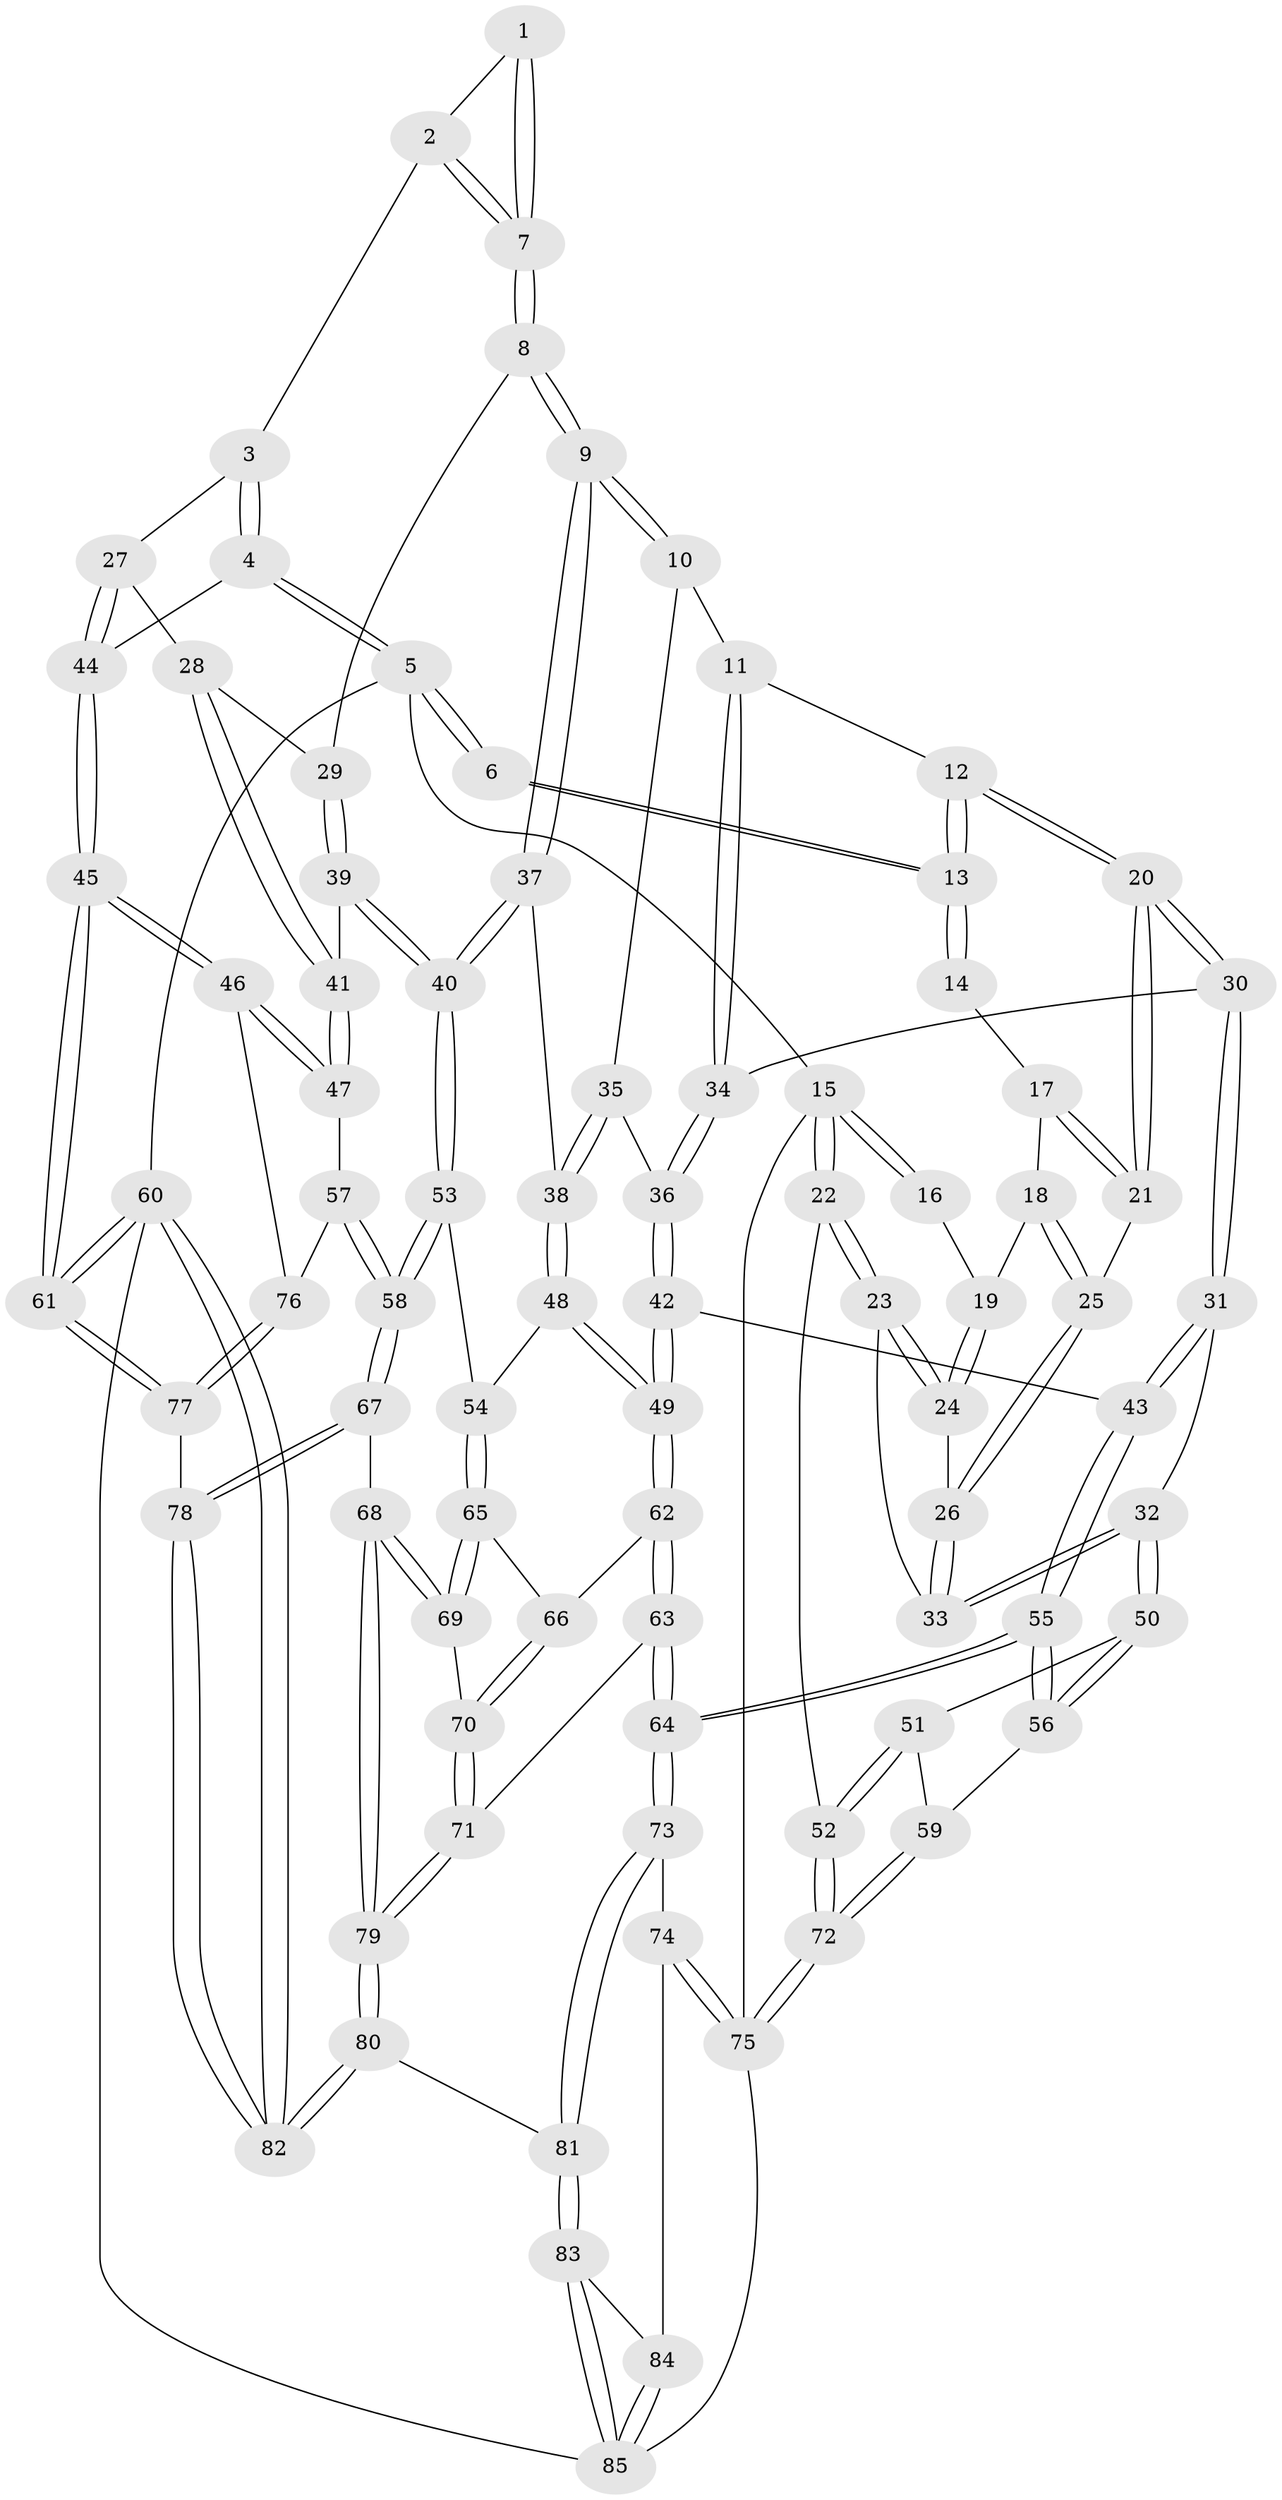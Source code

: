 // Generated by graph-tools (version 1.1) at 2025/17/03/09/25 04:17:18]
// undirected, 85 vertices, 209 edges
graph export_dot {
graph [start="1"]
  node [color=gray90,style=filled];
  1 [pos="+0.6899764449878623+0"];
  2 [pos="+0.8249050445711823+0.0977243391204713"];
  3 [pos="+0.8682428156732476+0.10527191803011213"];
  4 [pos="+1+0"];
  5 [pos="+1+0"];
  6 [pos="+0.6684865330807025+0"];
  7 [pos="+0.6989699691346658+0.22150053470942868"];
  8 [pos="+0.6966821075942241+0.226268887460554"];
  9 [pos="+0.6633089016271284+0.2430529303642847"];
  10 [pos="+0.5417222337166556+0.1701303035493805"];
  11 [pos="+0.520034666919946+0.14804825719556702"];
  12 [pos="+0.5016303561372141+0.12165483089793504"];
  13 [pos="+0.48046106934471045+0"];
  14 [pos="+0.376629668148971+0"];
  15 [pos="+0+0"];
  16 [pos="+0.18160573158377766+0"];
  17 [pos="+0.3044988443141129+0.01963234620575168"];
  18 [pos="+0.1701414727463816+0.1126170190242061"];
  19 [pos="+0.12966097703449025+0.06620692332032561"];
  20 [pos="+0.30977180541135396+0.21362226693586311"];
  21 [pos="+0.2836554481293011+0.15130218454782318"];
  22 [pos="+0+0.1544921210349182"];
  23 [pos="+0+0.1593943532132131"];
  24 [pos="+0.03426140365062766+0.12447158395678797"];
  25 [pos="+0.1706250260036708+0.113525601398256"];
  26 [pos="+0.1459499848673044+0.22071994562819325"];
  27 [pos="+0.9583608997479397+0.2629285510595043"];
  28 [pos="+0.942730924518088+0.2688047761780236"];
  29 [pos="+0.821978629096612+0.2684754402679578"];
  30 [pos="+0.2926063099050301+0.26208845610690024"];
  31 [pos="+0.19401687324011907+0.3195146548236721"];
  32 [pos="+0.17415918463384192+0.31963437610312045"];
  33 [pos="+0.16756729811516696+0.3119637348502033"];
  34 [pos="+0.390348255317715+0.3260674102106315"];
  35 [pos="+0.47975462462113616+0.3058356298235832"];
  36 [pos="+0.4166289435757876+0.35657372266429876"];
  37 [pos="+0.646348376913968+0.3371673607829446"];
  38 [pos="+0.6135055047405613+0.3569727102510352"];
  39 [pos="+0.7974706705878762+0.4072565439856985"];
  40 [pos="+0.7056026309404041+0.417875386386545"];
  41 [pos="+0.8529717150261329+0.4290727972076426"];
  42 [pos="+0.43932004705330213+0.4369950297570711"];
  43 [pos="+0.30155835993491104+0.47670556472197423"];
  44 [pos="+1+0.28163682418685315"];
  45 [pos="+1+0.5065267300659371"];
  46 [pos="+1+0.5093956852560312"];
  47 [pos="+0.8585314494943269+0.44086632195515374"];
  48 [pos="+0.5254583423527837+0.43153353284013285"];
  49 [pos="+0.47734971637195617+0.4614710065789045"];
  50 [pos="+0.1179894074824439+0.39229483075457244"];
  51 [pos="+0.08360287642332895+0.4015153557058828"];
  52 [pos="+0+0.4364901075552841"];
  53 [pos="+0.7047707659157372+0.4948423409709393"];
  54 [pos="+0.6670385821422053+0.5105890831761676"];
  55 [pos="+0.23102236377348306+0.6428972857821311"];
  56 [pos="+0.15096337297221515+0.5524643427706367"];
  57 [pos="+0.8211543919107002+0.5690592690422329"];
  58 [pos="+0.7843820751569565+0.5897167271165736"];
  59 [pos="+0.0375914643813242+0.545315992120513"];
  60 [pos="+1+1"];
  61 [pos="+1+1"];
  62 [pos="+0.4805970462507364+0.47692084114982886"];
  63 [pos="+0.38141449141756806+0.6398761362321475"];
  64 [pos="+0.23263989513785008+0.6518261434538489"];
  65 [pos="+0.5978497899948826+0.5594851177193776"];
  66 [pos="+0.4887565994743088+0.4866682611345374"];
  67 [pos="+0.747992779448055+0.7091214758556761"];
  68 [pos="+0.7257649306079926+0.7103939994397733"];
  69 [pos="+0.6079290625048418+0.64685984681372"];
  70 [pos="+0.5175610724117325+0.6738310408446234"];
  71 [pos="+0.48341373735668514+0.7014568306126181"];
  72 [pos="+0+0.5955009579670351"];
  73 [pos="+0.19081467875766542+0.7480144423913163"];
  74 [pos="+0.0946854352789394+0.7682305136186018"];
  75 [pos="+0+0.7116168732457342"];
  76 [pos="+0.938992541360506+0.5751558244665097"];
  77 [pos="+0.8854650708036464+0.8168455571162931"];
  78 [pos="+0.8253423962314156+0.7895223320056638"];
  79 [pos="+0.49147821216903065+0.9075126447474876"];
  80 [pos="+0.43578070694206866+1"];
  81 [pos="+0.42812053965191355+1"];
  82 [pos="+0.5211623743533608+1"];
  83 [pos="+0.20214145603849548+1"];
  84 [pos="+0.07668863335304428+0.8957382414925686"];
  85 [pos="+0+1"];
  1 -- 2;
  1 -- 7;
  1 -- 7;
  2 -- 3;
  2 -- 7;
  2 -- 7;
  3 -- 4;
  3 -- 4;
  3 -- 27;
  4 -- 5;
  4 -- 5;
  4 -- 44;
  5 -- 6;
  5 -- 6;
  5 -- 15;
  5 -- 60;
  6 -- 13;
  6 -- 13;
  7 -- 8;
  7 -- 8;
  8 -- 9;
  8 -- 9;
  8 -- 29;
  9 -- 10;
  9 -- 10;
  9 -- 37;
  9 -- 37;
  10 -- 11;
  10 -- 35;
  11 -- 12;
  11 -- 34;
  11 -- 34;
  12 -- 13;
  12 -- 13;
  12 -- 20;
  12 -- 20;
  13 -- 14;
  13 -- 14;
  14 -- 17;
  15 -- 16;
  15 -- 16;
  15 -- 22;
  15 -- 22;
  15 -- 75;
  16 -- 19;
  17 -- 18;
  17 -- 21;
  17 -- 21;
  18 -- 19;
  18 -- 25;
  18 -- 25;
  19 -- 24;
  19 -- 24;
  20 -- 21;
  20 -- 21;
  20 -- 30;
  20 -- 30;
  21 -- 25;
  22 -- 23;
  22 -- 23;
  22 -- 52;
  23 -- 24;
  23 -- 24;
  23 -- 33;
  24 -- 26;
  25 -- 26;
  25 -- 26;
  26 -- 33;
  26 -- 33;
  27 -- 28;
  27 -- 44;
  27 -- 44;
  28 -- 29;
  28 -- 41;
  28 -- 41;
  29 -- 39;
  29 -- 39;
  30 -- 31;
  30 -- 31;
  30 -- 34;
  31 -- 32;
  31 -- 43;
  31 -- 43;
  32 -- 33;
  32 -- 33;
  32 -- 50;
  32 -- 50;
  34 -- 36;
  34 -- 36;
  35 -- 36;
  35 -- 38;
  35 -- 38;
  36 -- 42;
  36 -- 42;
  37 -- 38;
  37 -- 40;
  37 -- 40;
  38 -- 48;
  38 -- 48;
  39 -- 40;
  39 -- 40;
  39 -- 41;
  40 -- 53;
  40 -- 53;
  41 -- 47;
  41 -- 47;
  42 -- 43;
  42 -- 49;
  42 -- 49;
  43 -- 55;
  43 -- 55;
  44 -- 45;
  44 -- 45;
  45 -- 46;
  45 -- 46;
  45 -- 61;
  45 -- 61;
  46 -- 47;
  46 -- 47;
  46 -- 76;
  47 -- 57;
  48 -- 49;
  48 -- 49;
  48 -- 54;
  49 -- 62;
  49 -- 62;
  50 -- 51;
  50 -- 56;
  50 -- 56;
  51 -- 52;
  51 -- 52;
  51 -- 59;
  52 -- 72;
  52 -- 72;
  53 -- 54;
  53 -- 58;
  53 -- 58;
  54 -- 65;
  54 -- 65;
  55 -- 56;
  55 -- 56;
  55 -- 64;
  55 -- 64;
  56 -- 59;
  57 -- 58;
  57 -- 58;
  57 -- 76;
  58 -- 67;
  58 -- 67;
  59 -- 72;
  59 -- 72;
  60 -- 61;
  60 -- 61;
  60 -- 82;
  60 -- 82;
  60 -- 85;
  61 -- 77;
  61 -- 77;
  62 -- 63;
  62 -- 63;
  62 -- 66;
  63 -- 64;
  63 -- 64;
  63 -- 71;
  64 -- 73;
  64 -- 73;
  65 -- 66;
  65 -- 69;
  65 -- 69;
  66 -- 70;
  66 -- 70;
  67 -- 68;
  67 -- 78;
  67 -- 78;
  68 -- 69;
  68 -- 69;
  68 -- 79;
  68 -- 79;
  69 -- 70;
  70 -- 71;
  70 -- 71;
  71 -- 79;
  71 -- 79;
  72 -- 75;
  72 -- 75;
  73 -- 74;
  73 -- 81;
  73 -- 81;
  74 -- 75;
  74 -- 75;
  74 -- 84;
  75 -- 85;
  76 -- 77;
  76 -- 77;
  77 -- 78;
  78 -- 82;
  78 -- 82;
  79 -- 80;
  79 -- 80;
  80 -- 81;
  80 -- 82;
  80 -- 82;
  81 -- 83;
  81 -- 83;
  83 -- 84;
  83 -- 85;
  83 -- 85;
  84 -- 85;
  84 -- 85;
}
